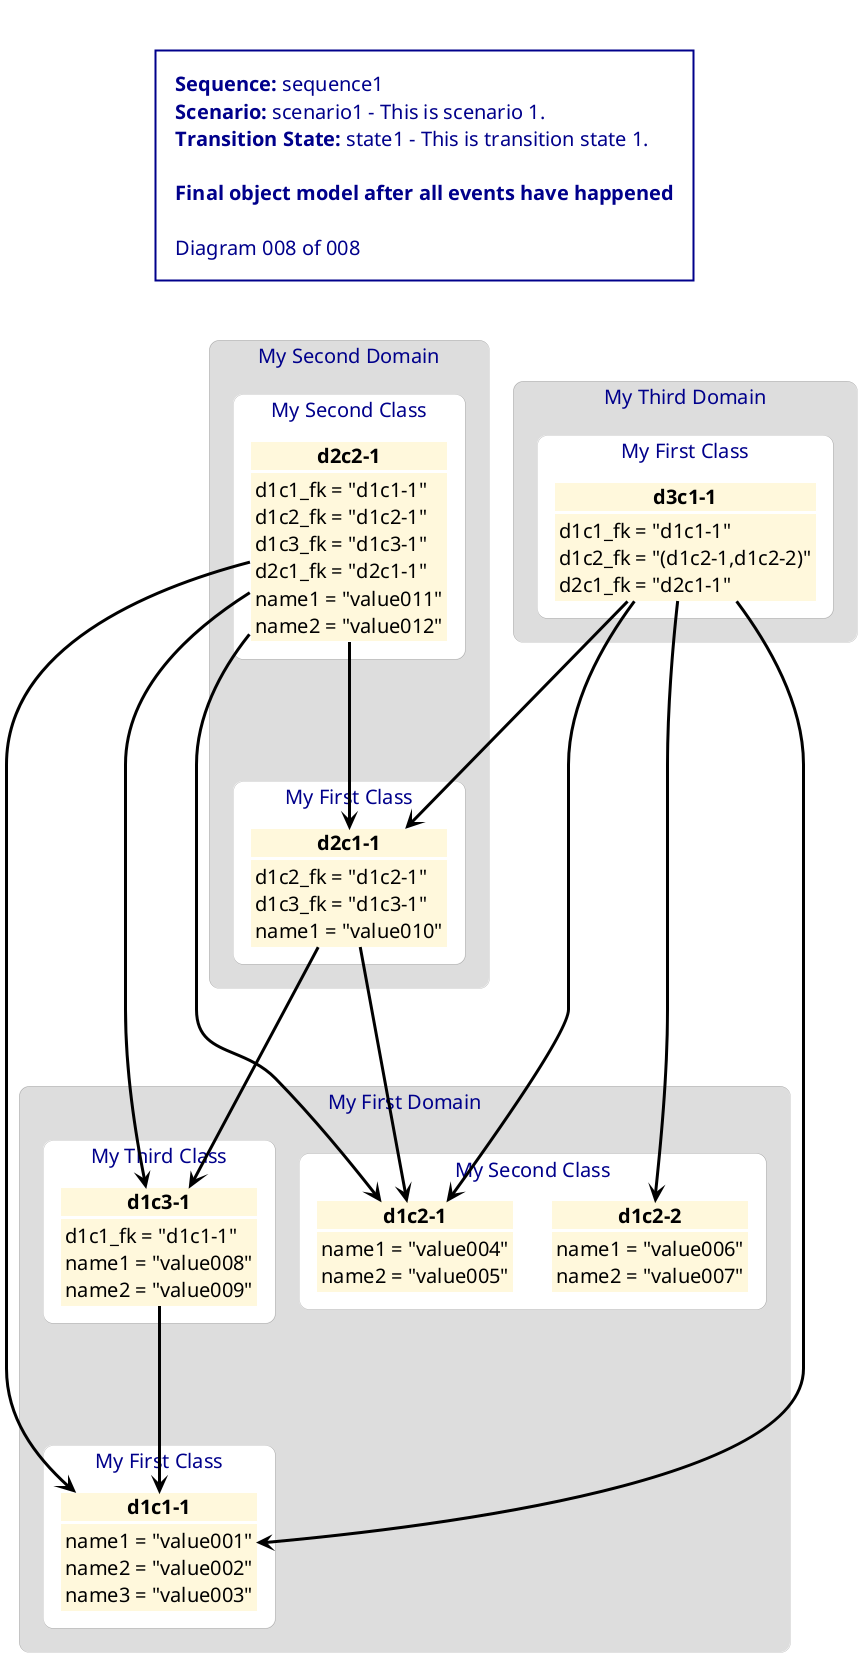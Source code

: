 @startuml sequence1_scenario1_state1_008_final

<style>
    Shadowing false
    Rectangle {
        BackgroundColor white
        FontColor black
        FontSize 18
        FontStyle bold
        HorizontalAlignment left
        LineThickness 0
        RoundCorner 20
    }
    Object {
        BackgroundColor white
        FontColor white
        FontSize 20
        FontStyle normal
        HorizontalAlignment left
        LineColor white
        LineThickness 3
        RoundCorner 20
    }
    Arrow {
        LineThickness 3
        LineColor black
    }
    Title {
        BackgroundColor white
        FontColor darkblue
        FontSize 20
        FontStyle normal
        HorizontalAlignment left
        LineColor darkblue
        LineThickness 2
        Margin 50
        Padding 20
    }
</style>

title <b>Sequence:</b> sequence1\n<b>Scenario:</b> scenario1 - This is scenario 1.\n<b>Transition State:</b> state1 - This is transition state 1.\n\n<b>Final object model after all events have happened</b>\n\nDiagram 008 of 008

rectangle "My First Domain" as domain1 #DDDDDD {
    rectangle "My First Class" as domain1_class1 #white {
        object "<color:black><b>d1c1-1</b></color>" as domain1_class1_d1c1_1 #cornsilk {
            <color:black>name1 = "value001"</color>
            <color:black>name2 = "value002"</color>
            <color:black>name3 = "value003"</color>
        }
    }
    rectangle "My Second Class" as domain1_class2 #white {
        object "<color:black><b>d1c2-1</b></color>" as domain1_class2_d1c2_1 #cornsilk {
            <color:black>name1 = "value004"</color>
            <color:black>name2 = "value005"</color>
        }
        object "<color:black><b>d1c2-2</b></color>" as domain1_class2_d1c2_2 #cornsilk {
            <color:black>name1 = "value006"</color>
            <color:black>name2 = "value007"</color>
        }
   }
    rectangle "My Third Class" as domain1_class3 #white {
        object "<color:black><b>d1c3-1</b></color>" as domain1_class3_d1c3_1 #cornsilk {
            <color:black>d1c1_fk = "d1c1-1"</color>
            <color:black>name1 = "value008"</color>
            <color:black>name2 = "value009"</color>
        }
    }
}
rectangle "My Second Domain" as domain2 #DDDDDD {
    rectangle "My First Class" as domain2_class1 #white {
        object "<color:black><b>d2c1-1</b></color>" as domain2_class1_d2c1_1 #cornsilk {
            <color:black>d1c2_fk = "d1c2-1"</color>
            <color:black>d1c3_fk = "d1c3-1"</color>
            <color:black>name1 = "value010"</color>
        }
    }
    rectangle "My Second Class" as domain2_class2 #white {
        object "<color:black><b>d2c2-1</b></color>" as domain2_class2_d2c2_1 #cornsilk {
            <color:black>d1c1_fk = "d1c1-1"</color>
            <color:black>d1c2_fk = "d1c2-1"</color>
            <color:black>d1c3_fk = "d1c3-1"</color>
            <color:black>d2c1_fk = "d2c1-1"</color>
            <color:black>name1 = "value011"</color>
            <color:black>name2 = "value012"</color>
        }
    }
}
rectangle "My Third Domain" as domain3 #DDDDDD {
    rectangle "My First Class" as domain3_class1 #white {
        object "<color:black><b>d3c1-1</b></color>" as domain3_class1_d3c1_1 #cornsilk {
            <color:black>d1c1_fk = "d1c1-1"</color>
            <color:black>d1c2_fk = "(d1c2-1,d1c2-2)"</color>
            <color:black>d2c1_fk = "d2c1-1"</color>
        }
    }
}

domain1_class3_d1c3_1 ----> domain1_class1_d1c1_1
domain2_class1_d2c1_1 ----> domain1_class2_d1c2_1
domain2_class1_d2c1_1 ----> domain1_class3_d1c3_1
domain2_class2_d2c2_1 ----> domain1_class1_d1c1_1
domain2_class2_d2c2_1 ----> domain1_class2_d1c2_1
domain2_class2_d2c2_1 ----> domain1_class3_d1c3_1
domain2_class2_d2c2_1 ----> domain2_class1_d2c1_1
domain3_class1_d3c1_1 ----> domain1_class1_d1c1_1
domain3_class1_d3c1_1 ----> domain1_class2_d1c2_1
domain3_class1_d3c1_1 ----> domain1_class2_d1c2_2
domain3_class1_d3c1_1 ----> domain2_class1_d2c1_1

@enduml
